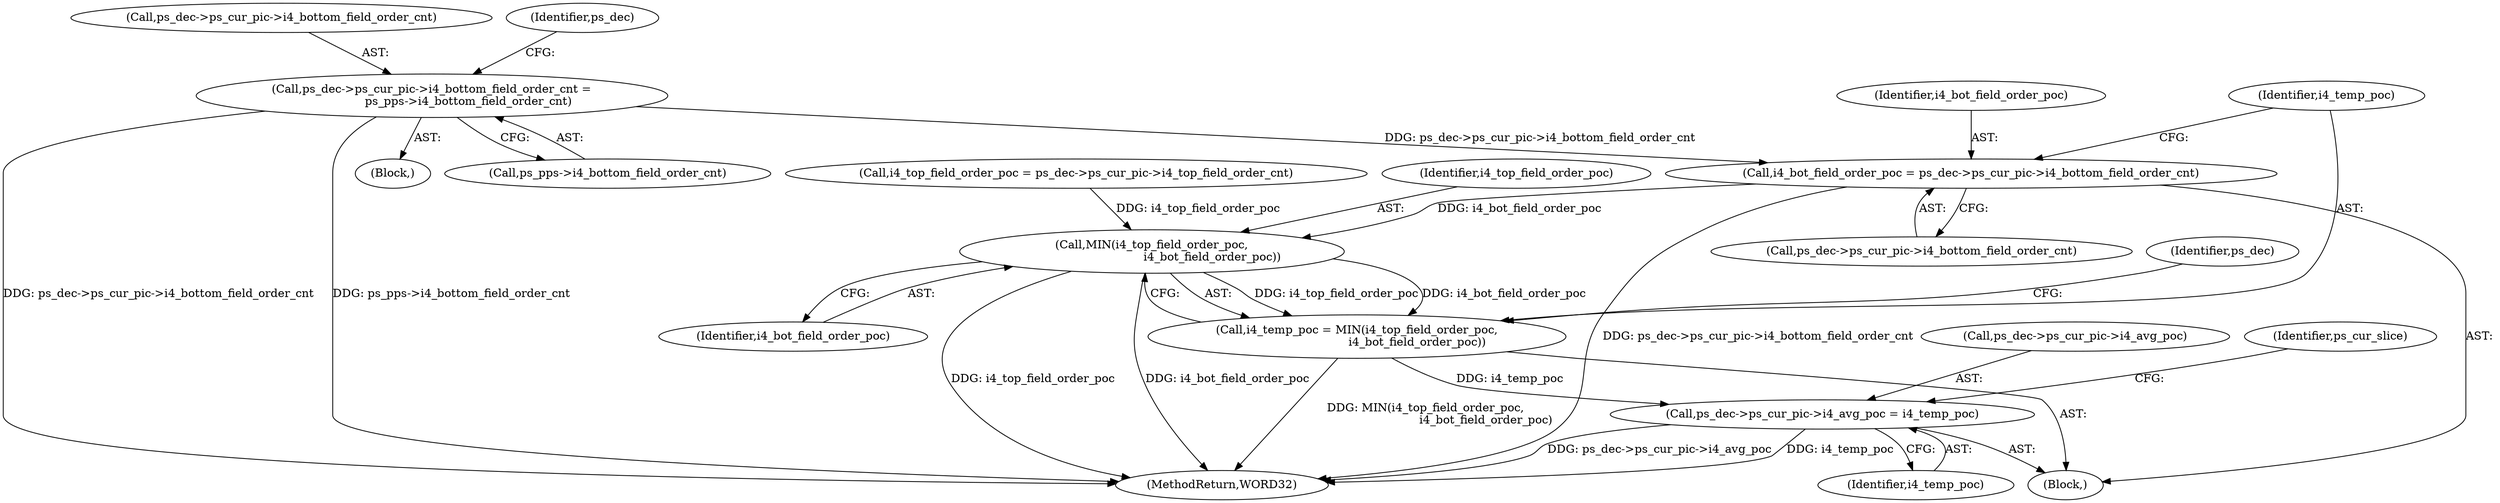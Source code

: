 digraph "0_Android_0b23c81c3dd9ec38f7e6806a3955fed1925541a0_3@pointer" {
"1001209" [label="(Call,ps_dec->ps_cur_pic->i4_bottom_field_order_cnt =\n                    ps_pps->i4_bottom_field_order_cnt)"];
"1001329" [label="(Call,i4_bot_field_order_poc = ps_dec->ps_cur_pic->i4_bottom_field_order_cnt)"];
"1001338" [label="(Call,MIN(i4_top_field_order_poc,\n                                 i4_bot_field_order_poc))"];
"1001336" [label="(Call,i4_temp_poc = MIN(i4_top_field_order_poc,\n                                 i4_bot_field_order_poc))"];
"1001341" [label="(Call,ps_dec->ps_cur_pic->i4_avg_poc = i4_temp_poc)"];
"1001340" [label="(Identifier,i4_bot_field_order_poc)"];
"1001341" [label="(Call,ps_dec->ps_cur_pic->i4_avg_poc = i4_temp_poc)"];
"1001331" [label="(Call,ps_dec->ps_cur_pic->i4_bottom_field_order_cnt)"];
"1001338" [label="(Call,MIN(i4_top_field_order_poc,\n                                 i4_bot_field_order_poc))"];
"1001210" [label="(Call,ps_dec->ps_cur_pic->i4_bottom_field_order_cnt)"];
"1001339" [label="(Identifier,i4_top_field_order_poc)"];
"1002159" [label="(MethodReturn,WORD32)"];
"1001337" [label="(Identifier,i4_temp_poc)"];
"1001344" [label="(Identifier,ps_dec)"];
"1001215" [label="(Call,ps_pps->i4_bottom_field_order_cnt)"];
"1001329" [label="(Call,i4_bot_field_order_poc = ps_dec->ps_cur_pic->i4_bottom_field_order_cnt)"];
"1001350" [label="(Identifier,ps_cur_slice)"];
"1000141" [label="(Block,)"];
"1001322" [label="(Call,i4_top_field_order_poc = ps_dec->ps_cur_pic->i4_top_field_order_cnt)"];
"1001248" [label="(Block,)"];
"1001336" [label="(Call,i4_temp_poc = MIN(i4_top_field_order_poc,\n                                 i4_bot_field_order_poc))"];
"1001347" [label="(Identifier,i4_temp_poc)"];
"1001209" [label="(Call,ps_dec->ps_cur_pic->i4_bottom_field_order_cnt =\n                    ps_pps->i4_bottom_field_order_cnt)"];
"1001221" [label="(Identifier,ps_dec)"];
"1001342" [label="(Call,ps_dec->ps_cur_pic->i4_avg_poc)"];
"1001330" [label="(Identifier,i4_bot_field_order_poc)"];
"1001209" -> "1000141"  [label="AST: "];
"1001209" -> "1001215"  [label="CFG: "];
"1001210" -> "1001209"  [label="AST: "];
"1001215" -> "1001209"  [label="AST: "];
"1001221" -> "1001209"  [label="CFG: "];
"1001209" -> "1002159"  [label="DDG: ps_pps->i4_bottom_field_order_cnt"];
"1001209" -> "1002159"  [label="DDG: ps_dec->ps_cur_pic->i4_bottom_field_order_cnt"];
"1001209" -> "1001329"  [label="DDG: ps_dec->ps_cur_pic->i4_bottom_field_order_cnt"];
"1001329" -> "1001248"  [label="AST: "];
"1001329" -> "1001331"  [label="CFG: "];
"1001330" -> "1001329"  [label="AST: "];
"1001331" -> "1001329"  [label="AST: "];
"1001337" -> "1001329"  [label="CFG: "];
"1001329" -> "1002159"  [label="DDG: ps_dec->ps_cur_pic->i4_bottom_field_order_cnt"];
"1001329" -> "1001338"  [label="DDG: i4_bot_field_order_poc"];
"1001338" -> "1001336"  [label="AST: "];
"1001338" -> "1001340"  [label="CFG: "];
"1001339" -> "1001338"  [label="AST: "];
"1001340" -> "1001338"  [label="AST: "];
"1001336" -> "1001338"  [label="CFG: "];
"1001338" -> "1002159"  [label="DDG: i4_top_field_order_poc"];
"1001338" -> "1002159"  [label="DDG: i4_bot_field_order_poc"];
"1001338" -> "1001336"  [label="DDG: i4_top_field_order_poc"];
"1001338" -> "1001336"  [label="DDG: i4_bot_field_order_poc"];
"1001322" -> "1001338"  [label="DDG: i4_top_field_order_poc"];
"1001336" -> "1001248"  [label="AST: "];
"1001337" -> "1001336"  [label="AST: "];
"1001344" -> "1001336"  [label="CFG: "];
"1001336" -> "1002159"  [label="DDG: MIN(i4_top_field_order_poc,\n                                 i4_bot_field_order_poc)"];
"1001336" -> "1001341"  [label="DDG: i4_temp_poc"];
"1001341" -> "1001248"  [label="AST: "];
"1001341" -> "1001347"  [label="CFG: "];
"1001342" -> "1001341"  [label="AST: "];
"1001347" -> "1001341"  [label="AST: "];
"1001350" -> "1001341"  [label="CFG: "];
"1001341" -> "1002159"  [label="DDG: ps_dec->ps_cur_pic->i4_avg_poc"];
"1001341" -> "1002159"  [label="DDG: i4_temp_poc"];
}
